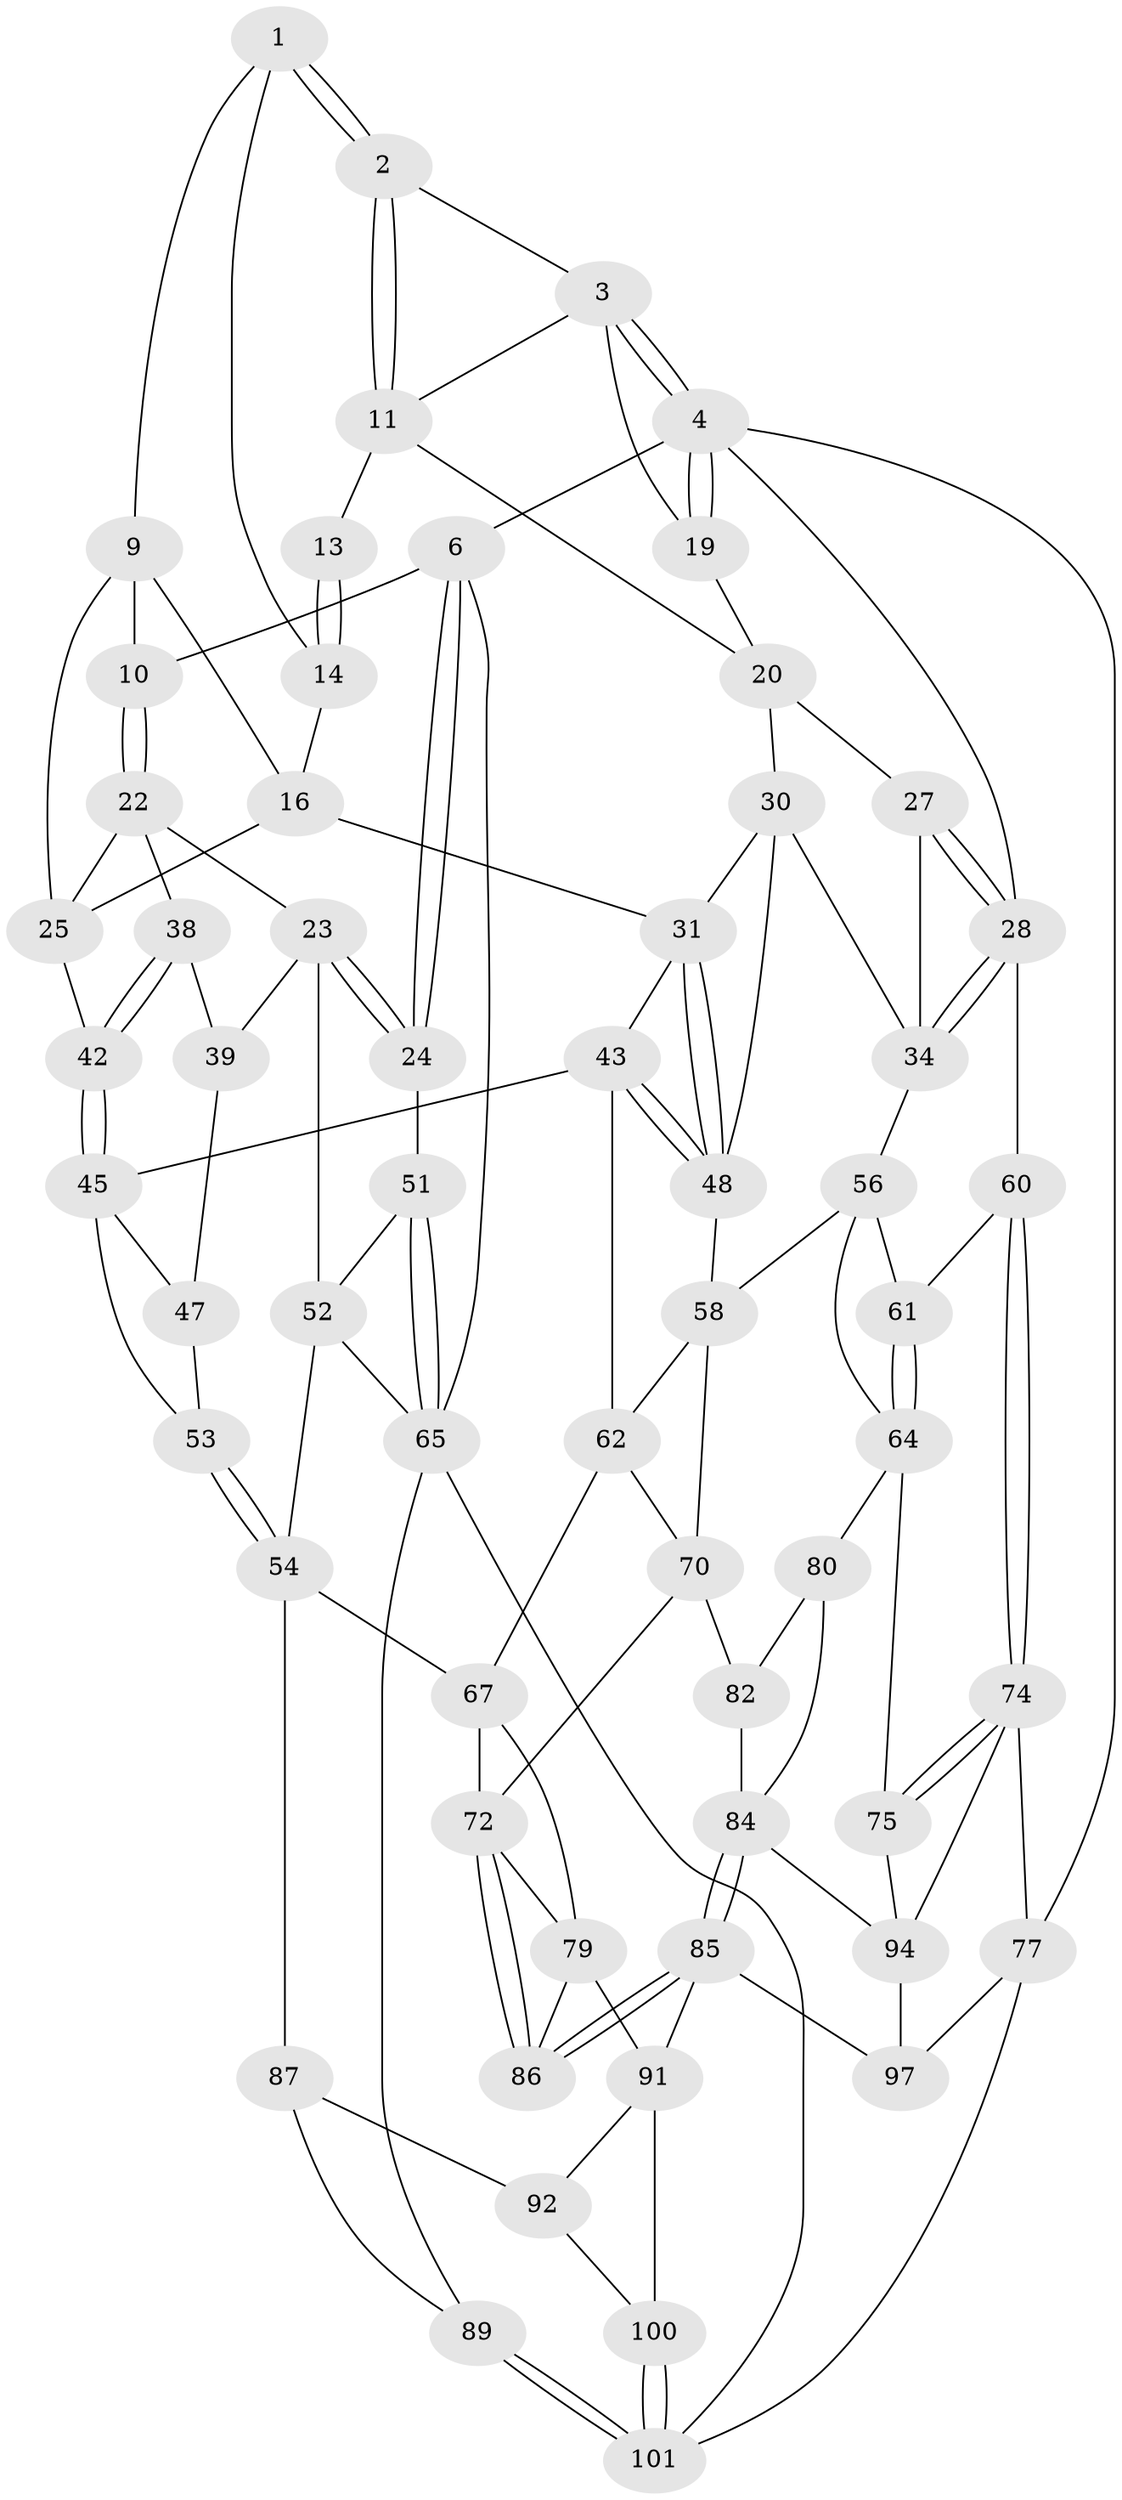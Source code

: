 // Generated by graph-tools (version 1.1) at 2025/24/03/03/25 07:24:35]
// undirected, 60 vertices, 132 edges
graph export_dot {
graph [start="1"]
  node [color=gray90,style=filled];
  1 [pos="+0.4820844622708847+0",super="+8"];
  2 [pos="+0.7649417402168716+0"];
  3 [pos="+0.9362401473334414+0",super="+18"];
  4 [pos="+1+0",super="+5"];
  6 [pos="+0+0",super="+7"];
  9 [pos="+0.40841439173723365+0.0821150228517391",super="+17"];
  10 [pos="+0.2772529664891562+0.06719602522343741"];
  11 [pos="+0.7490684805952921+0",super="+12"];
  13 [pos="+0.6348346305639506+0.11583124838035476"];
  14 [pos="+0.5043810395895227+0",super="+15"];
  16 [pos="+0.49535290522575565+0.14907047263402176",super="+33"];
  19 [pos="+0.9310384314911342+0.09403067277790804"];
  20 [pos="+0.9450378134472098+0.12476607939470243",super="+21"];
  22 [pos="+0.21094277463531694+0.15120025344223192",super="+26"];
  23 [pos="+0.18218855394130162+0.15094481410591679",super="+41"];
  24 [pos="+0+0"];
  25 [pos="+0.335339691812446+0.20198877877769297",super="+37"];
  27 [pos="+0.9722238074944164+0.14461878877700277"];
  28 [pos="+1+0.20075493080195736",super="+29"];
  30 [pos="+0.7351823287162358+0.24866238888008285",super="+36"];
  31 [pos="+0.695616143627201+0.26136163043475946",super="+32"];
  34 [pos="+0.8130355534848456+0.3135225371919985",super="+35"];
  38 [pos="+0.27612016631048925+0.2580094329068213"];
  39 [pos="+0.25743021319827314+0.2873201330058264",super="+40"];
  42 [pos="+0.41289768474843996+0.3542307340805861"];
  43 [pos="+0.5235685564546866+0.3866002601687817",super="+44"];
  45 [pos="+0.4305981203853545+0.43033758382170123",super="+46"];
  47 [pos="+0.28902077570917456+0.37777412581514624",super="+50"];
  48 [pos="+0.5848668426949212+0.3848971933836155",super="+49"];
  51 [pos="+0+0.1626653321434437"];
  52 [pos="+0.09895969353557166+0.34967079755630176",super="+55"];
  53 [pos="+0.24344064303825455+0.5100683907937202"];
  54 [pos="+0.19111855791520557+0.6058293365297914",super="+69"];
  56 [pos="+0.83322148572764+0.36931107316599143",super="+57"];
  58 [pos="+0.7616712947644725+0.5406366989938568",super="+59"];
  60 [pos="+1+0.3689643948090086"];
  61 [pos="+1+0.3854742819620892"];
  62 [pos="+0.6320658730373024+0.5147067397964749",super="+63"];
  64 [pos="+0.8344167775367534+0.5662211916400892",super="+76"];
  65 [pos="+0+0.6101268645332557",super="+66"];
  67 [pos="+0.4617503326123721+0.4914083728816001",super="+68"];
  70 [pos="+0.6316538910463195+0.6488322768956771",super="+71"];
  72 [pos="+0.5066381145430373+0.6775691984915891",super="+73"];
  74 [pos="+1+0.7634303823422238",super="+78"];
  75 [pos="+0.9641210459411782+0.6629188808601069"];
  77 [pos="+1+1",super="+102"];
  79 [pos="+0.2983936840474394+0.6685840656537131",super="+90"];
  80 [pos="+0.7735942265287696+0.7110511502714073",super="+81"];
  82 [pos="+0.6522935741575203+0.6671169456211018",super="+83"];
  84 [pos="+0.5713450771238545+0.791938875947638",super="+93"];
  85 [pos="+0.46847010389304045+0.8045037216027334",super="+98"];
  86 [pos="+0.465838091011306+0.7919576145933158"];
  87 [pos="+0.17542100180929757+0.7413781827576384",super="+88"];
  89 [pos="+0+0.8442218905285669"];
  91 [pos="+0.2623158087669961+0.8505040255143397",super="+99"];
  92 [pos="+0.21949219906304746+0.8066480913148939",super="+96"];
  94 [pos="+0.7909501743650368+0.87160090993547",super="+95"];
  97 [pos="+0.6578630944275785+1"];
  100 [pos="+0.2683163797056186+1"];
  101 [pos="+0.23713516245899857+1",super="+103"];
  1 -- 2;
  1 -- 2;
  1 -- 9;
  1 -- 14;
  2 -- 3;
  2 -- 11;
  2 -- 11;
  3 -- 4;
  3 -- 4;
  3 -- 11;
  3 -- 19;
  4 -- 19;
  4 -- 19;
  4 -- 77;
  4 -- 28;
  4 -- 6;
  6 -- 24;
  6 -- 24;
  6 -- 65;
  6 -- 10;
  9 -- 10;
  9 -- 16;
  9 -- 25;
  10 -- 22;
  10 -- 22;
  11 -- 13;
  11 -- 20;
  13 -- 14 [weight=2];
  13 -- 14;
  14 -- 16;
  16 -- 31;
  16 -- 25;
  19 -- 20;
  20 -- 27;
  20 -- 30;
  22 -- 23;
  22 -- 38;
  22 -- 25;
  23 -- 24;
  23 -- 24;
  23 -- 52;
  23 -- 39;
  24 -- 51;
  25 -- 42;
  27 -- 28;
  27 -- 28;
  27 -- 34;
  28 -- 34;
  28 -- 34;
  28 -- 60;
  30 -- 31;
  30 -- 48;
  30 -- 34;
  31 -- 48;
  31 -- 48;
  31 -- 43;
  34 -- 56;
  38 -- 39;
  38 -- 42;
  38 -- 42;
  39 -- 47 [weight=2];
  42 -- 45;
  42 -- 45;
  43 -- 48;
  43 -- 48;
  43 -- 45;
  43 -- 62;
  45 -- 53;
  45 -- 47;
  47 -- 53;
  48 -- 58;
  51 -- 52;
  51 -- 65;
  51 -- 65;
  52 -- 65;
  52 -- 54;
  53 -- 54;
  53 -- 54;
  54 -- 67;
  54 -- 87;
  56 -- 61;
  56 -- 58;
  56 -- 64;
  58 -- 70;
  58 -- 62;
  60 -- 61;
  60 -- 74;
  60 -- 74;
  61 -- 64;
  61 -- 64;
  62 -- 70;
  62 -- 67;
  64 -- 80;
  64 -- 75;
  65 -- 89;
  65 -- 101;
  67 -- 79;
  67 -- 72;
  70 -- 82;
  70 -- 72;
  72 -- 86;
  72 -- 86;
  72 -- 79;
  74 -- 75;
  74 -- 75;
  74 -- 77;
  74 -- 94;
  75 -- 94;
  77 -- 101 [weight=2];
  77 -- 97;
  79 -- 91;
  79 -- 86;
  80 -- 82 [weight=2];
  80 -- 84;
  82 -- 84;
  84 -- 85;
  84 -- 85;
  84 -- 94;
  85 -- 86;
  85 -- 86;
  85 -- 97;
  85 -- 91;
  87 -- 92 [weight=2];
  87 -- 89;
  89 -- 101;
  89 -- 101;
  91 -- 92;
  91 -- 100;
  92 -- 100;
  94 -- 97;
  100 -- 101;
  100 -- 101;
}
